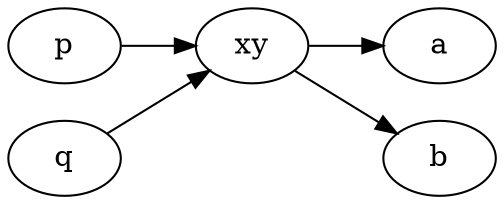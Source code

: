 digraph G {
        rankdir=LR;
        
        // p[color=transparent, fontcolor=transparent];
        // q[color=transparent, fontcolor=transparent];
        // x[color=transparent, fontcolor=transparent];
        y[color=transparent, fontcolor=transparent];
        // a[color=transparent, fontcolor=transparent];
        // b[color=transparent, fontcolor=transparent];

        x[label="xy"];
        x -> b;

        p -> x;
        q -> y[color=transparent];
        x -> a;
        y -> b[color=transparent];
        q -> x;
}